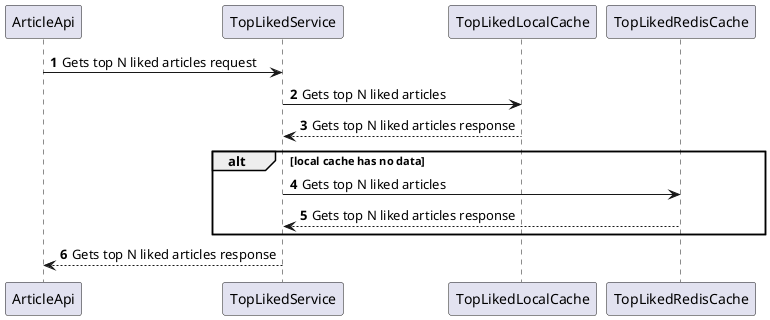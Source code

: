 @startuml "缓存命中"
autonumber

ArticleApi -> TopLikedService: Gets top N liked articles request
TopLikedService -> TopLikedLocalCache: Gets top N liked articles
TopLikedLocalCache --> TopLikedService: Gets top N liked articles response
alt local cache has no data
TopLikedService -> TopLikedRedisCache: Gets top N liked articles
TopLikedRedisCache --> TopLikedService: Gets top N liked articles response
end
TopLikedService --> ArticleApi: Gets top N liked articles response
@enduml


@startuml "缓存未命中，需要数据库计算"
autonumber

ArticleApi -> TopLikedService: Gets top N liked articles request
TopLikedService -> TopLikedLocalCache: Gets top N liked articles
TopLikedLocalCache --> TopLikedService: Gets top N liked articles response
alt local cache has no data
    TopLikedService -> TopLikedRedisCache: Gets top N liked articles
    TopLikedRedisCache --> TopLikedService: Gets top N liked articles response
    alt Redis has no data
        TopLikedService -> InteractiveRepository: Gets top N liked request
        InteractiveRepository --> TopLikedService: Gets top N liked request response
        loop Gets article by id
            TopLikedService -> ArticleRepository: Gets article by id
            ArticleRepository --> TopLikedService: Gets article by id response
        end
        TopLikedService -> TopLikedService: Composites response data
        TopLikedService -> TopLikedLocalCache: Updates local cache
        TopLikedService -> TopLikedRedisCache: Updates redis cache
    end

end
TopLikedService --> ArticleApi: Gets top N liked articles response
@enduml